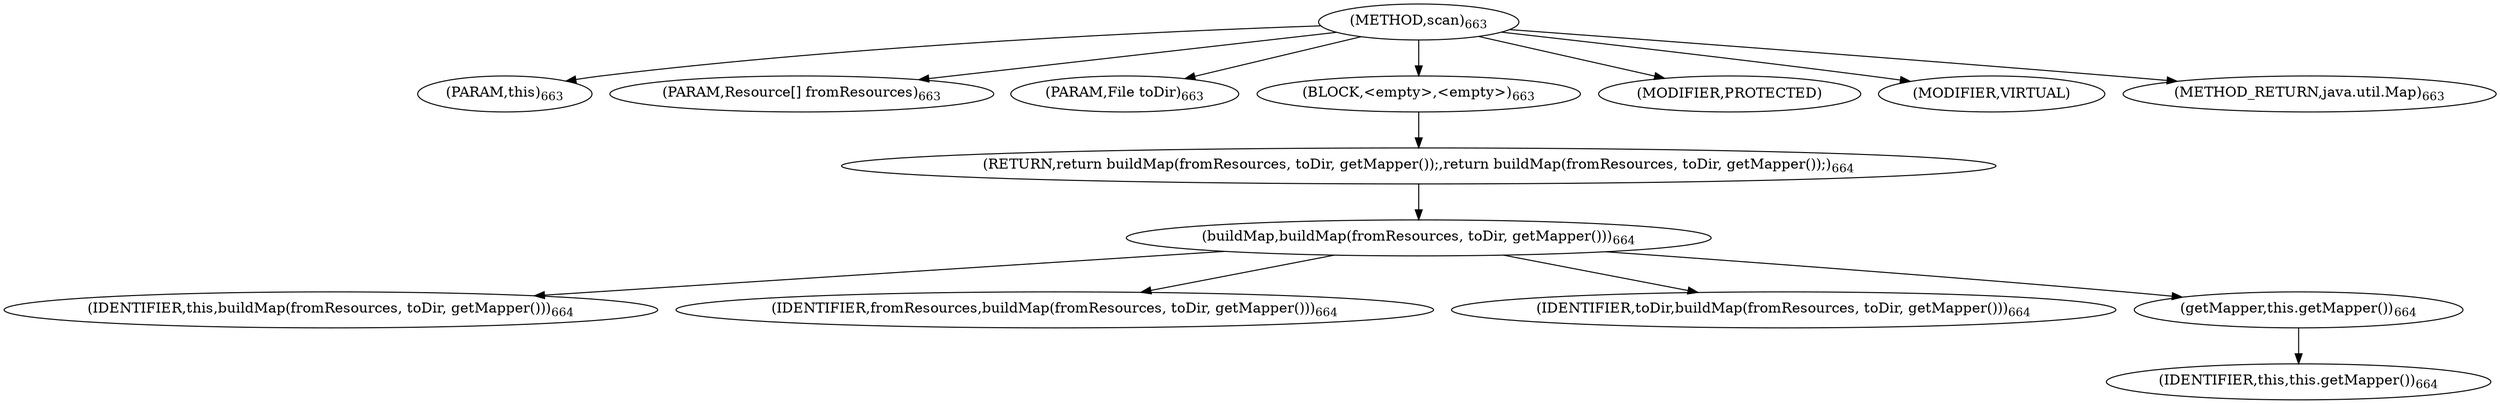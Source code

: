 digraph "scan" {  
"1613" [label = <(METHOD,scan)<SUB>663</SUB>> ]
"79" [label = <(PARAM,this)<SUB>663</SUB>> ]
"1614" [label = <(PARAM,Resource[] fromResources)<SUB>663</SUB>> ]
"1615" [label = <(PARAM,File toDir)<SUB>663</SUB>> ]
"1616" [label = <(BLOCK,&lt;empty&gt;,&lt;empty&gt;)<SUB>663</SUB>> ]
"1617" [label = <(RETURN,return buildMap(fromResources, toDir, getMapper());,return buildMap(fromResources, toDir, getMapper());)<SUB>664</SUB>> ]
"1618" [label = <(buildMap,buildMap(fromResources, toDir, getMapper()))<SUB>664</SUB>> ]
"80" [label = <(IDENTIFIER,this,buildMap(fromResources, toDir, getMapper()))<SUB>664</SUB>> ]
"1619" [label = <(IDENTIFIER,fromResources,buildMap(fromResources, toDir, getMapper()))<SUB>664</SUB>> ]
"1620" [label = <(IDENTIFIER,toDir,buildMap(fromResources, toDir, getMapper()))<SUB>664</SUB>> ]
"1621" [label = <(getMapper,this.getMapper())<SUB>664</SUB>> ]
"78" [label = <(IDENTIFIER,this,this.getMapper())<SUB>664</SUB>> ]
"1622" [label = <(MODIFIER,PROTECTED)> ]
"1623" [label = <(MODIFIER,VIRTUAL)> ]
"1624" [label = <(METHOD_RETURN,java.util.Map)<SUB>663</SUB>> ]
  "1613" -> "79" 
  "1613" -> "1614" 
  "1613" -> "1615" 
  "1613" -> "1616" 
  "1613" -> "1622" 
  "1613" -> "1623" 
  "1613" -> "1624" 
  "1616" -> "1617" 
  "1617" -> "1618" 
  "1618" -> "80" 
  "1618" -> "1619" 
  "1618" -> "1620" 
  "1618" -> "1621" 
  "1621" -> "78" 
}
